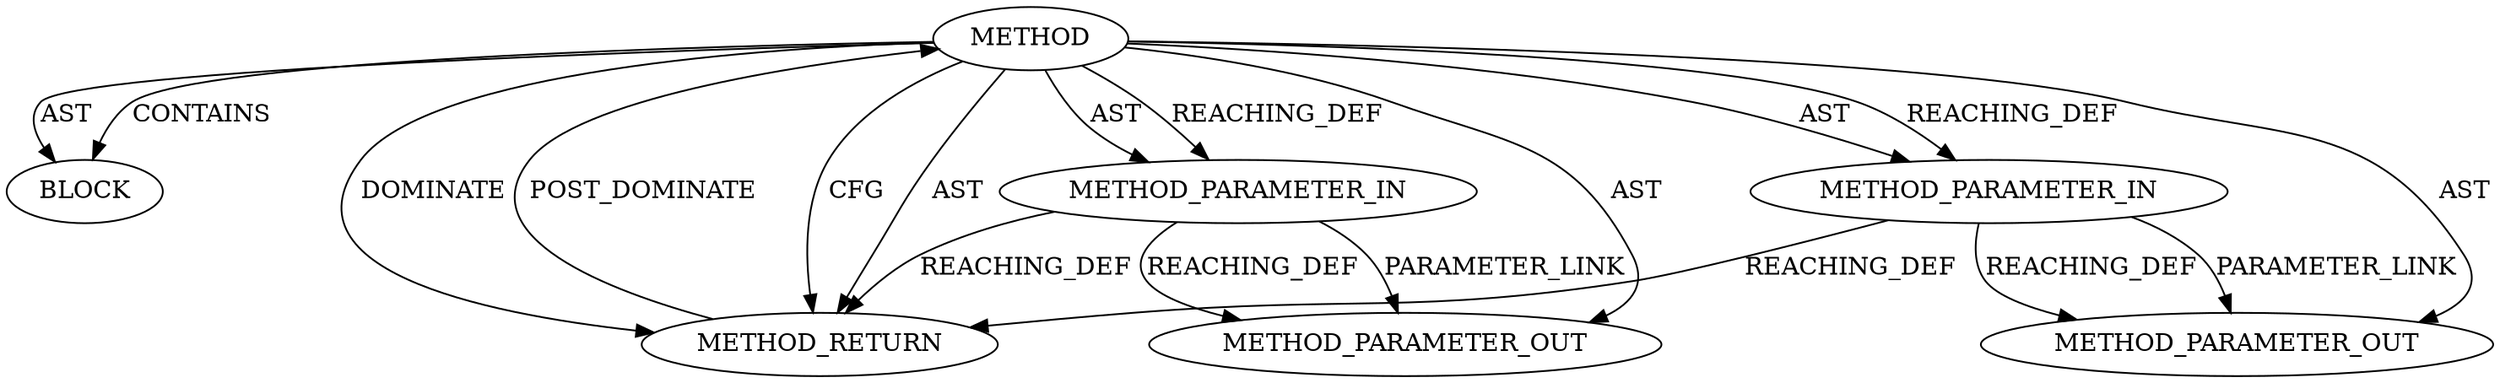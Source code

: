 digraph {
  19450 [label=BLOCK ORDER=1 ARGUMENT_INDEX=1 CODE="<empty>" TYPE_FULL_NAME="ANY"]
  19451 [label=METHOD_RETURN ORDER=2 CODE="RET" TYPE_FULL_NAME="ANY" EVALUATION_STRATEGY="BY_VALUE"]
  21797 [label=METHOD_PARAMETER_OUT ORDER=2 CODE="p2" IS_VARIADIC=false TYPE_FULL_NAME="ANY" EVALUATION_STRATEGY="BY_VALUE" INDEX=2 NAME="p2"]
  19449 [label=METHOD_PARAMETER_IN ORDER=2 CODE="p2" IS_VARIADIC=false TYPE_FULL_NAME="ANY" EVALUATION_STRATEGY="BY_VALUE" INDEX=2 NAME="p2"]
  19448 [label=METHOD_PARAMETER_IN ORDER=1 CODE="p1" IS_VARIADIC=false TYPE_FULL_NAME="ANY" EVALUATION_STRATEGY="BY_VALUE" INDEX=1 NAME="p1"]
  19447 [label=METHOD AST_PARENT_TYPE="NAMESPACE_BLOCK" AST_PARENT_FULL_NAME="<global>" ORDER=0 CODE="<empty>" FULL_NAME="spin_lock_irqsave" IS_EXTERNAL=true FILENAME="<empty>" SIGNATURE="" NAME="spin_lock_irqsave"]
  21796 [label=METHOD_PARAMETER_OUT ORDER=1 CODE="p1" IS_VARIADIC=false TYPE_FULL_NAME="ANY" EVALUATION_STRATEGY="BY_VALUE" INDEX=1 NAME="p1"]
  19447 -> 19449 [label=AST ]
  19447 -> 19450 [label=AST ]
  19447 -> 21796 [label=AST ]
  19447 -> 19448 [label=AST ]
  19451 -> 19447 [label=POST_DOMINATE ]
  19448 -> 19451 [label=REACHING_DEF VARIABLE="p1"]
  19449 -> 21797 [label=PARAMETER_LINK ]
  19449 -> 19451 [label=REACHING_DEF VARIABLE="p2"]
  19449 -> 21797 [label=REACHING_DEF VARIABLE="p2"]
  19447 -> 19451 [label=AST ]
  19448 -> 21796 [label=REACHING_DEF VARIABLE="p1"]
  19447 -> 19451 [label=DOMINATE ]
  19448 -> 21796 [label=PARAMETER_LINK ]
  19447 -> 19449 [label=REACHING_DEF VARIABLE=""]
  19447 -> 21797 [label=AST ]
  19447 -> 19450 [label=CONTAINS ]
  19447 -> 19448 [label=REACHING_DEF VARIABLE=""]
  19447 -> 19451 [label=CFG ]
}
